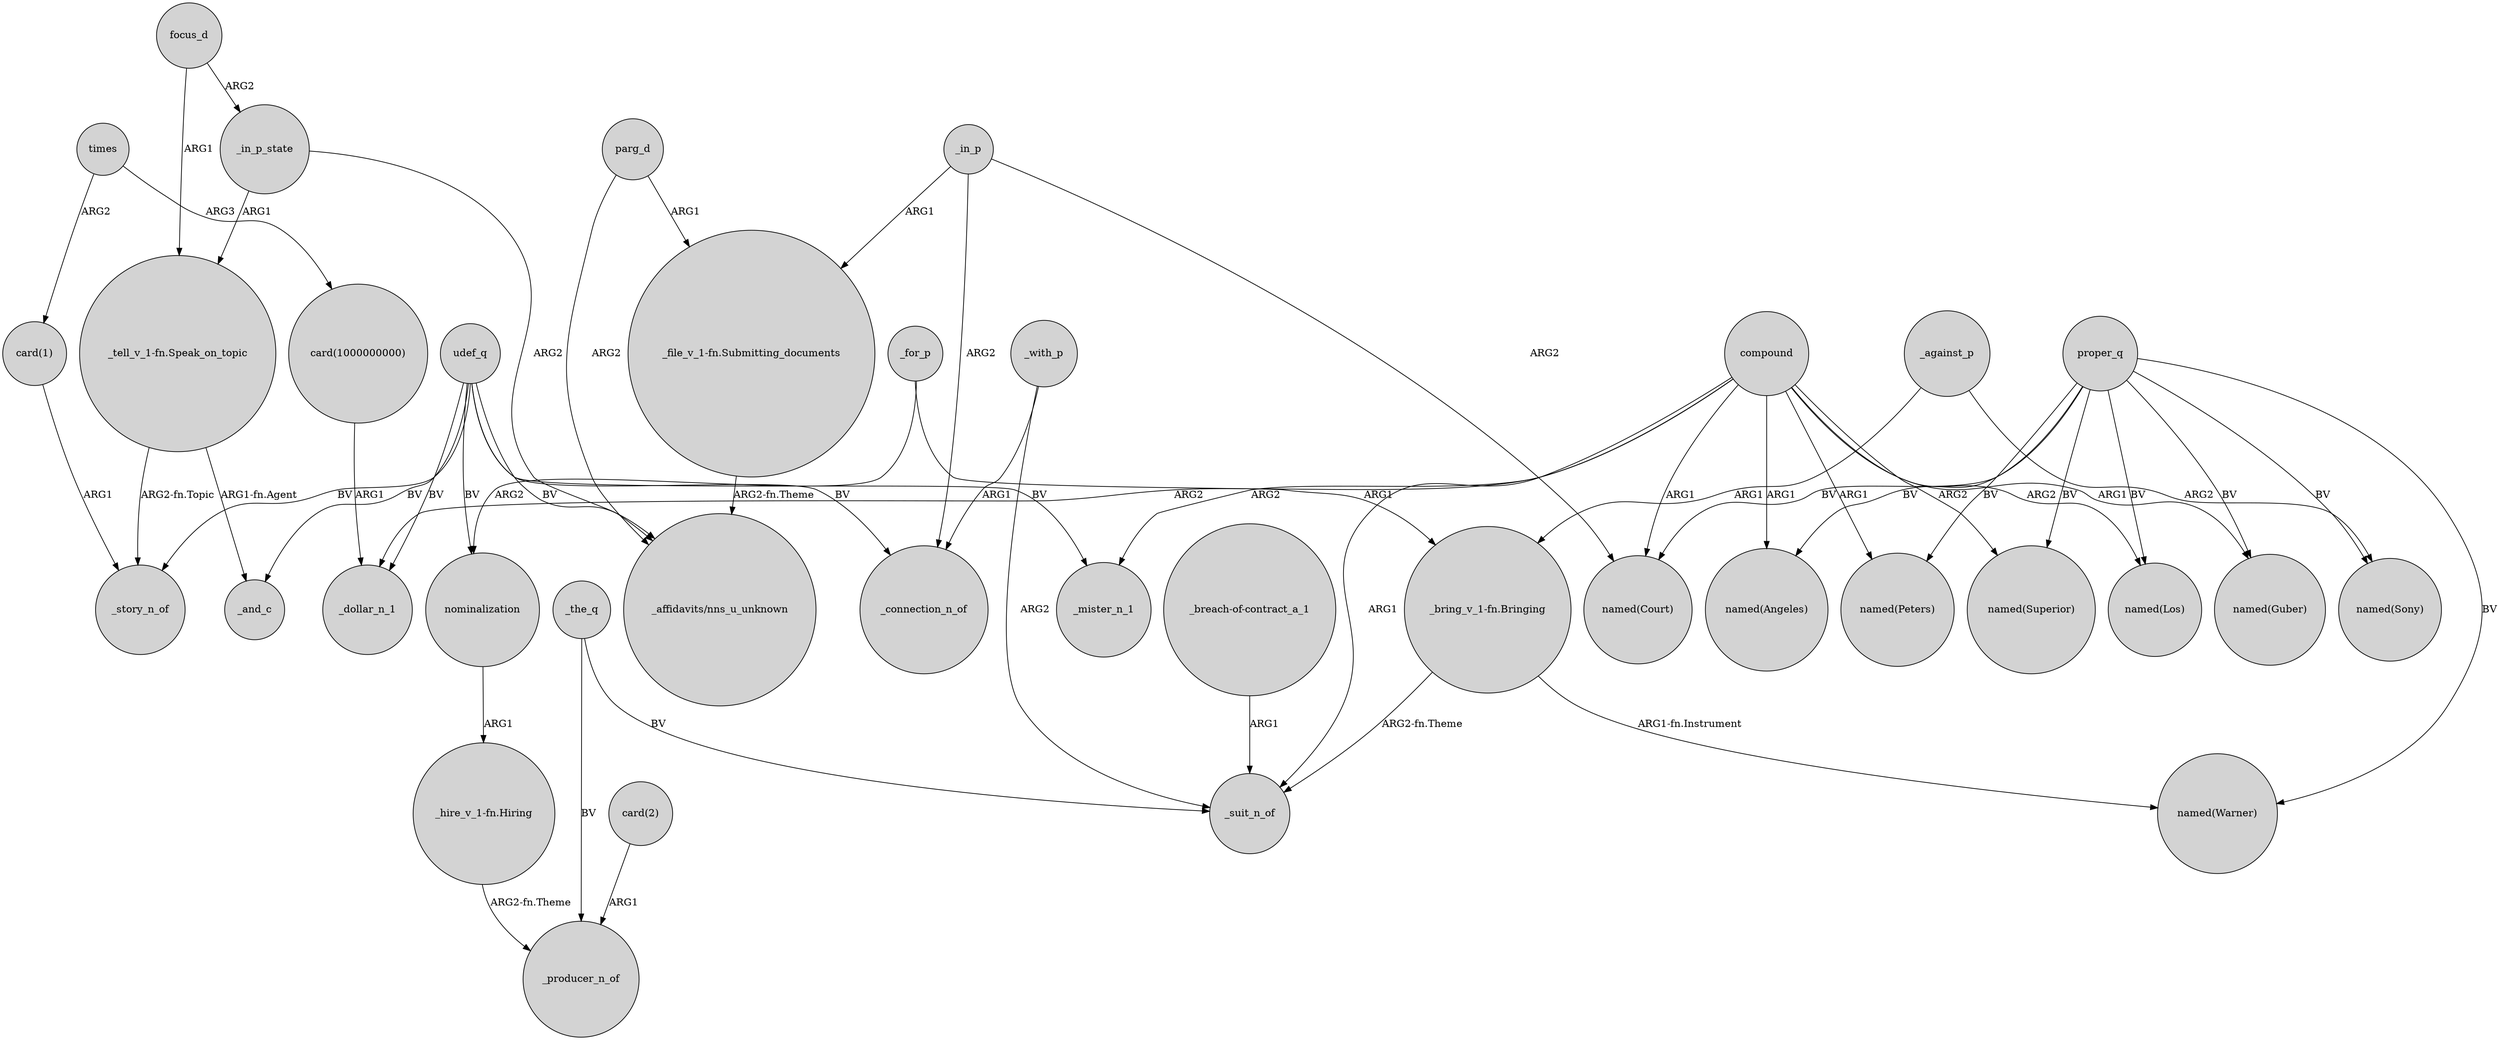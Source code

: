 digraph {
	node [shape=circle style=filled]
	_the_q -> _producer_n_of [label=BV]
	"_hire_v_1-fn.Hiring" -> _producer_n_of [label="ARG2-fn.Theme"]
	compound -> _suit_n_of [label=ARG1]
	_against_p -> "_bring_v_1-fn.Bringing" [label=ARG1]
	"card(1)" -> _story_n_of [label=ARG1]
	parg_d -> "_affidavits/nns_u_unknown" [label=ARG2]
	compound -> "named(Los)" [label=ARG2]
	"_tell_v_1-fn.Speak_on_topic" -> _and_c [label="ARG1-fn.Agent"]
	proper_q -> "named(Peters)" [label=BV]
	proper_q -> "named(Los)" [label=BV]
	compound -> _mister_n_1 [label=ARG2]
	"_bring_v_1-fn.Bringing" -> _suit_n_of [label="ARG2-fn.Theme"]
	udef_q -> _story_n_of [label=BV]
	focus_d -> _in_p_state [label=ARG2]
	_the_q -> _suit_n_of [label=BV]
	_for_p -> nominalization [label=ARG2]
	udef_q -> _mister_n_1 [label=BV]
	_with_p -> _connection_n_of [label=ARG1]
	focus_d -> "_tell_v_1-fn.Speak_on_topic" [label=ARG1]
	parg_d -> "_file_v_1-fn.Submitting_documents" [label=ARG1]
	_in_p -> _connection_n_of [label=ARG2]
	compound -> "named(Peters)" [label=ARG1]
	proper_q -> "named(Superior)" [label=BV]
	_with_p -> _suit_n_of [label=ARG2]
	_in_p -> "named(Court)" [label=ARG2]
	compound -> "named(Angeles)" [label=ARG1]
	proper_q -> "named(Sony)" [label=BV]
	times -> "card(1000000000)" [label=ARG3]
	_in_p -> "_file_v_1-fn.Submitting_documents" [label=ARG1]
	"_tell_v_1-fn.Speak_on_topic" -> _story_n_of [label="ARG2-fn.Topic"]
	compound -> "named(Guber)" [label=ARG1]
	times -> "card(1)" [label=ARG2]
	_for_p -> "_bring_v_1-fn.Bringing" [label=ARG1]
	nominalization -> "_hire_v_1-fn.Hiring" [label=ARG1]
	proper_q -> "named(Guber)" [label=BV]
	"_breach-of-contract_a_1" -> _suit_n_of [label=ARG1]
	udef_q -> nominalization [label=BV]
	"card(2)" -> _producer_n_of [label=ARG1]
	_in_p_state -> "_affidavits/nns_u_unknown" [label=ARG2]
	udef_q -> _connection_n_of [label=BV]
	udef_q -> "_affidavits/nns_u_unknown" [label=BV]
	_in_p_state -> "_tell_v_1-fn.Speak_on_topic" [label=ARG1]
	proper_q -> "named(Warner)" [label=BV]
	proper_q -> "named(Angeles)" [label=BV]
	"_file_v_1-fn.Submitting_documents" -> "_affidavits/nns_u_unknown" [label="ARG2-fn.Theme"]
	_against_p -> "named(Sony)" [label=ARG2]
	"card(1000000000)" -> _dollar_n_1 [label=ARG1]
	compound -> "named(Superior)" [label=ARG2]
	compound -> _dollar_n_1 [label=ARG2]
	"_bring_v_1-fn.Bringing" -> "named(Warner)" [label="ARG1-fn.Instrument"]
	udef_q -> _and_c [label=BV]
	compound -> "named(Court)" [label=ARG1]
	udef_q -> _dollar_n_1 [label=BV]
	proper_q -> "named(Court)" [label=BV]
}
